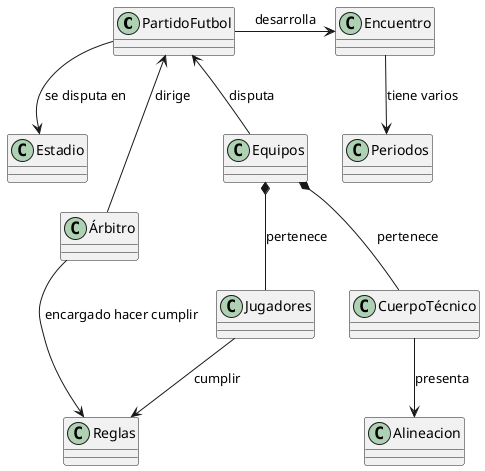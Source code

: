 @startuml

class PartidoFutbol

PartidoFutbol --> Estadio : se disputa en
PartidoFutbol <-- Árbitro : dirige
PartidoFutbol <-- Equipos : disputa
PartidoFutbol -r-> Encuentro : desarrolla
Árbitro --> Reglas : encargado hacer cumplir

Encuentro --> Periodos : tiene varios

Equipos *-- Jugadores : pertenece
Equipos *-- CuerpoTécnico : pertenece
Jugadores --> Reglas : cumplir
CuerpoTécnico --> Alineacion : presenta


@enduml
